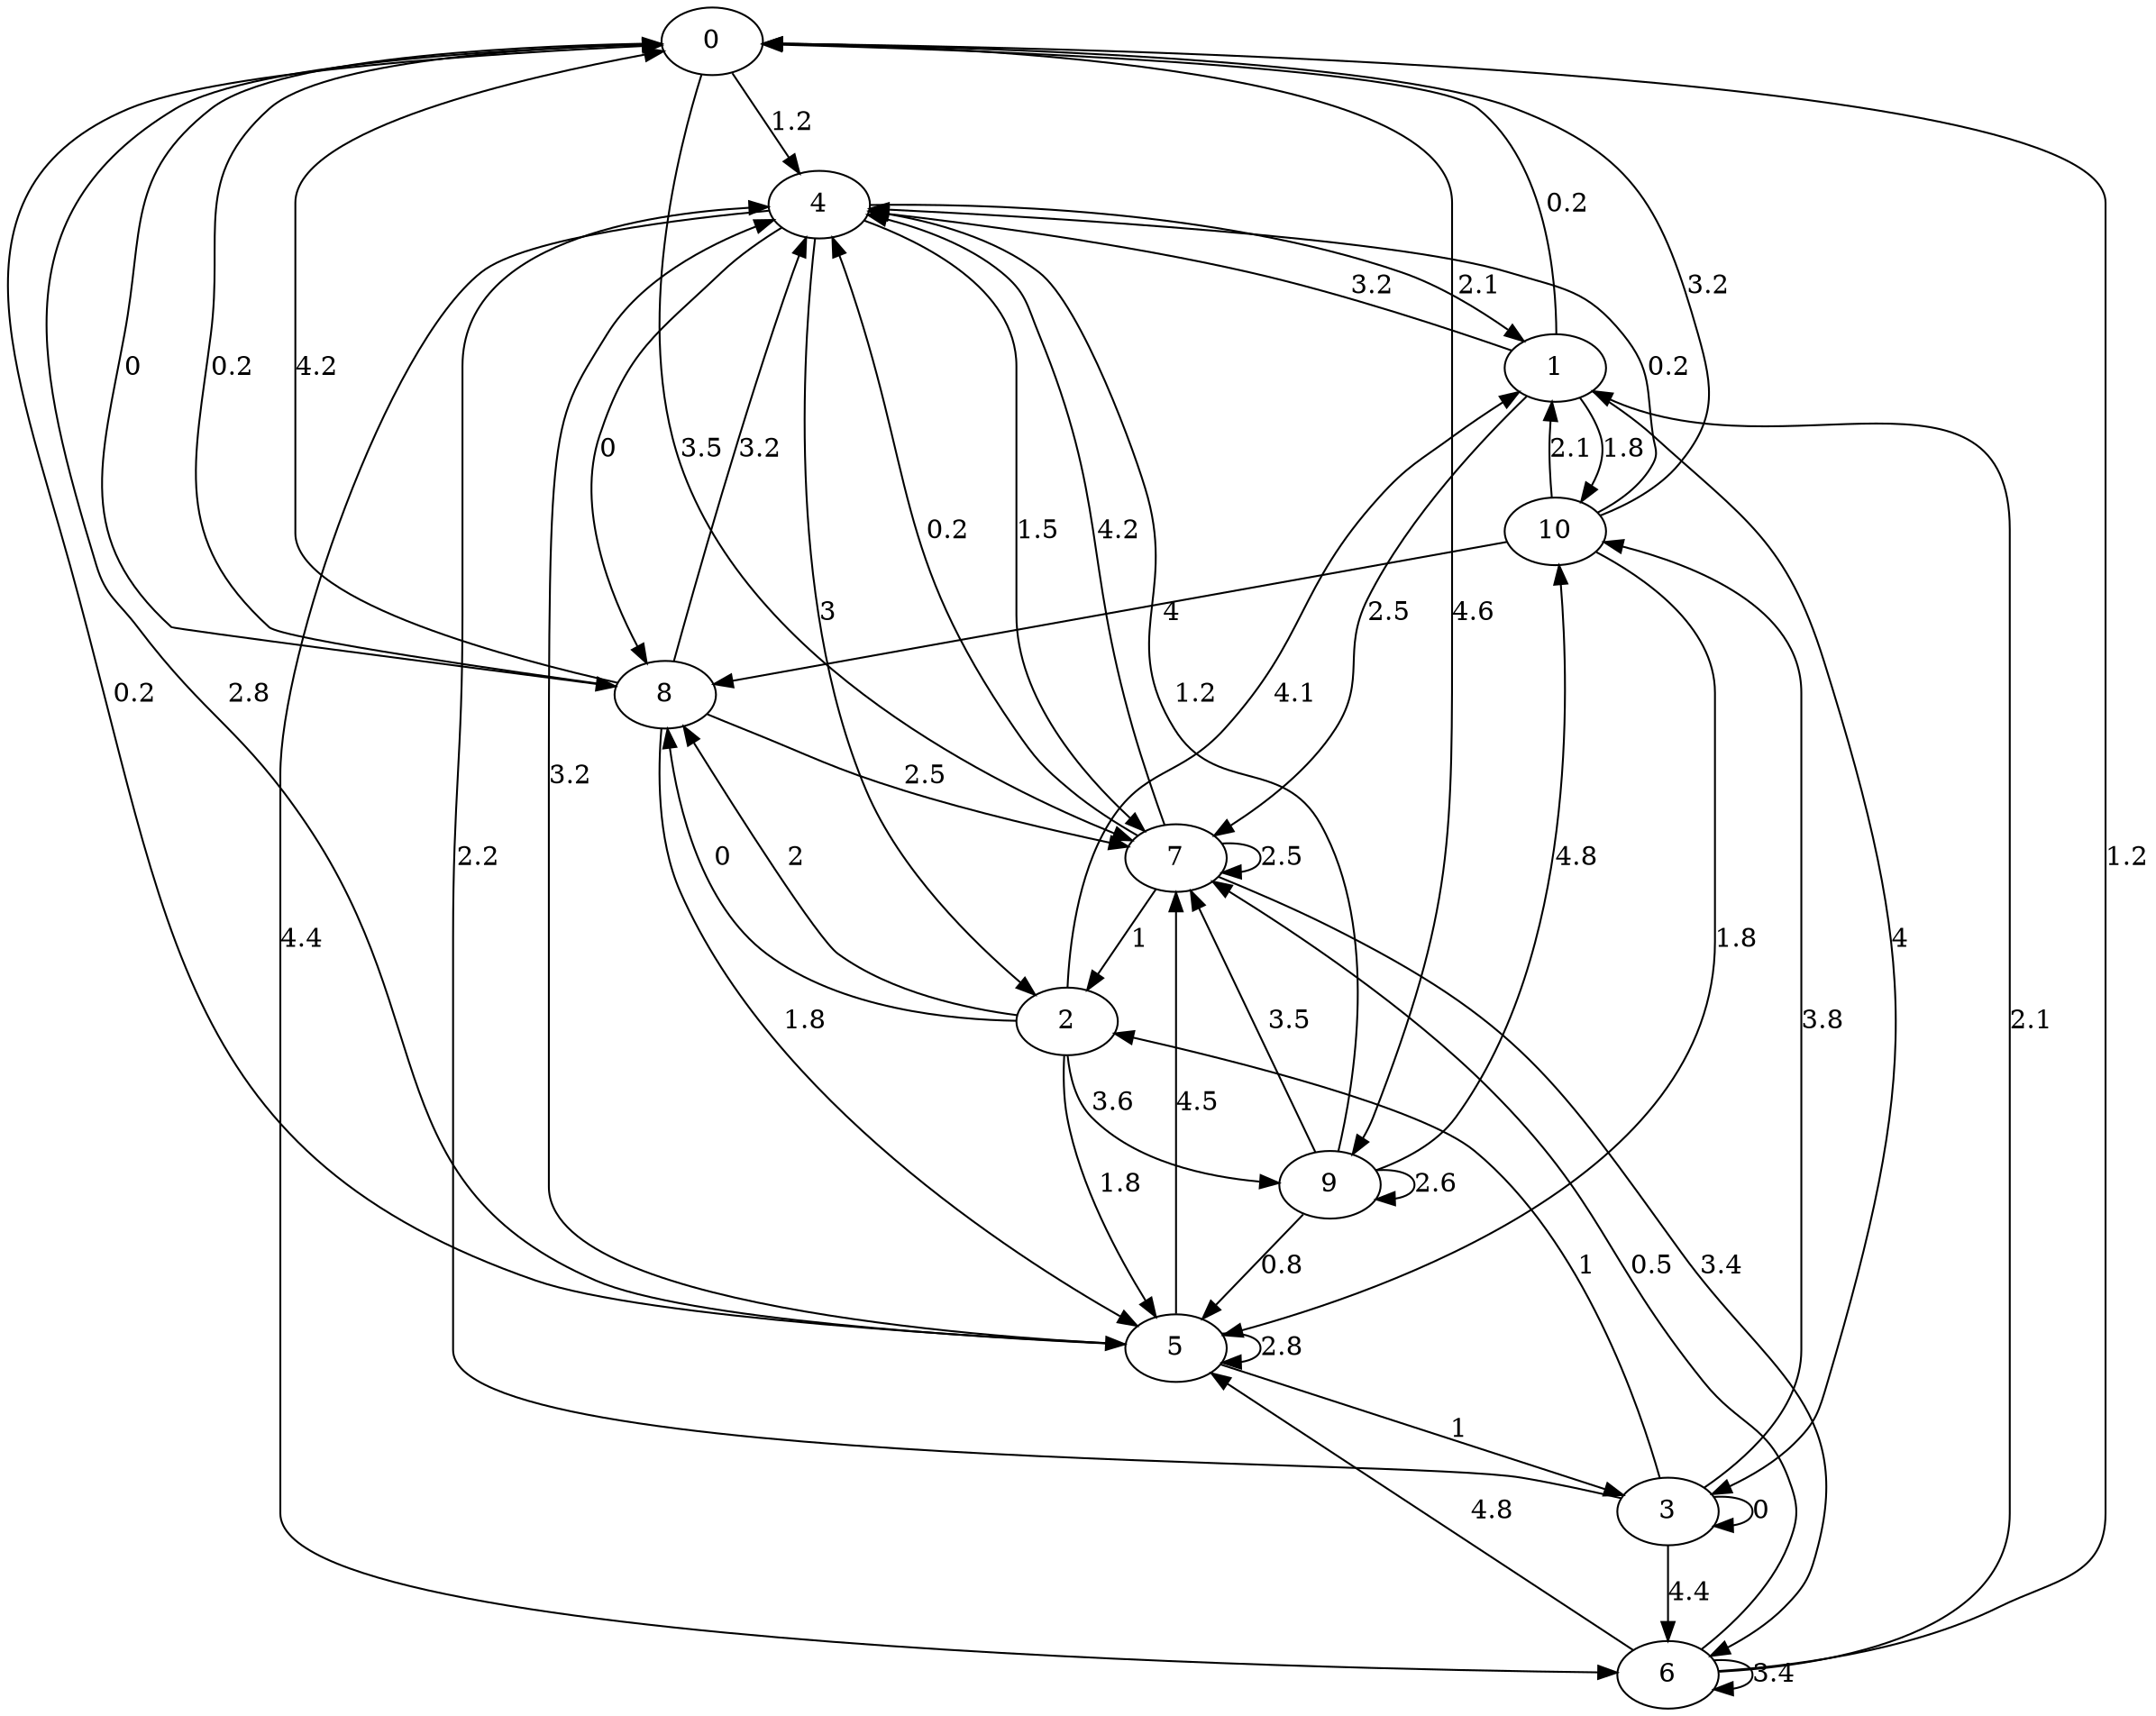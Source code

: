 digraph G {
0;
1;
2;
3;
4;
5;
6;
7;
8;
9;
10;
0->8  [label=0, weight=0];
0->4  [label=1.2, weight=1.2];
0->5  [label=2.8, weight=2.8];
0->7  [label=3.5, weight=3.5];
0->9  [label=4.6, weight=4.6];
1->0  [label=0.2, weight=0.2];
1->10  [label=1.8, weight=1.8];
1->7  [label=2.5, weight=2.5];
1->4  [label=3.2, weight=3.2];
1->3  [label=4, weight=4];
2->8  [label=0, weight=0];
2->5  [label=1.8, weight=1.8];
2->8  [label=2, weight=2];
2->9  [label=3.6, weight=3.6];
2->1  [label=4.1, weight=4.1];
3->3  [label=0, weight=0];
3->2  [label=1, weight=1];
3->4  [label=2.2, weight=2.2];
3->10  [label=3.8, weight=3.8];
3->6  [label=4.4, weight=4.4];
4->8  [label=0, weight=0];
4->7  [label=1.5, weight=1.5];
4->1  [label=2.1, weight=2.1];
4->2  [label=3, weight=3];
4->6  [label=4.4, weight=4.4];
5->0  [label=0.2, weight=0.2];
5->3  [label=1, weight=1];
5->5  [label=2.8, weight=2.8];
5->4  [label=3.2, weight=3.2];
5->7  [label=4.5, weight=4.5];
6->7  [label=0.5, weight=0.5];
6->0  [label=1.2, weight=1.2];
6->1  [label=2.1, weight=2.1];
6->6  [label=3.4, weight=3.4];
6->5  [label=4.8, weight=4.8];
7->4  [label=0.2, weight=0.2];
7->2  [label=1, weight=1];
7->7  [label=2.5, weight=2.5];
7->6  [label=3.4, weight=3.4];
7->4  [label=4.2, weight=4.2];
8->0  [label=0.2, weight=0.2];
8->5  [label=1.8, weight=1.8];
8->7  [label=2.5, weight=2.5];
8->4  [label=3.2, weight=3.2];
8->0  [label=4.2, weight=4.2];
9->5  [label=0.8, weight=0.8];
9->4  [label=1.2, weight=1.2];
9->9  [label=2.6, weight=2.6];
9->7  [label=3.5, weight=3.5];
9->10  [label=4.8, weight=4.8];
10->4  [label=0.2, weight=0.2];
10->5  [label=1.8, weight=1.8];
10->1  [label=2.1, weight=2.1];
10->0  [label=3.2, weight=3.2];
10->8  [label=4, weight=4];
}

